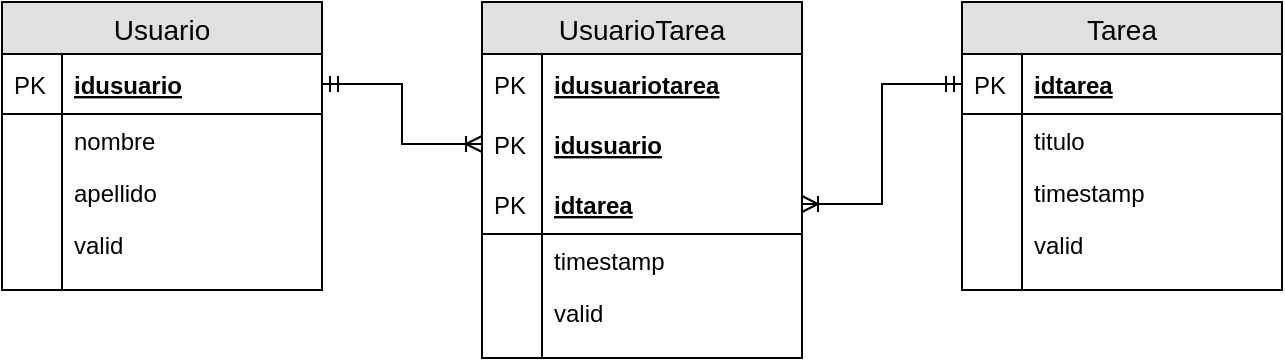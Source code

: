 <mxfile version="12.6.4" type="device"><diagram id="uQTGbBXQxxzexWgtdtuu" name="Página-1"><mxGraphModel dx="707" dy="664" grid="1" gridSize="10" guides="1" tooltips="1" connect="1" arrows="1" fold="1" page="1" pageScale="1" pageWidth="827" pageHeight="1169" math="0" shadow="0"><root><mxCell id="0"/><mxCell id="1" parent="0"/><mxCell id="ekZbCK5TNpeI5XeCx20Y-1" value="Usuario" style="swimlane;fontStyle=0;childLayout=stackLayout;horizontal=1;startSize=26;fillColor=#e0e0e0;horizontalStack=0;resizeParent=1;resizeParentMax=0;resizeLast=0;collapsible=1;marginBottom=0;swimlaneFillColor=#ffffff;align=center;fontSize=14;" vertex="1" parent="1"><mxGeometry x="40" y="160" width="160" height="144" as="geometry"/></mxCell><mxCell id="ekZbCK5TNpeI5XeCx20Y-2" value="idusuario" style="shape=partialRectangle;top=0;left=0;right=0;bottom=1;align=left;verticalAlign=middle;fillColor=none;spacingLeft=34;spacingRight=4;overflow=hidden;rotatable=0;points=[[0,0.5],[1,0.5]];portConstraint=eastwest;dropTarget=0;fontStyle=5;fontSize=12;" vertex="1" parent="ekZbCK5TNpeI5XeCx20Y-1"><mxGeometry y="26" width="160" height="30" as="geometry"/></mxCell><mxCell id="ekZbCK5TNpeI5XeCx20Y-3" value="PK" style="shape=partialRectangle;top=0;left=0;bottom=0;fillColor=none;align=left;verticalAlign=middle;spacingLeft=4;spacingRight=4;overflow=hidden;rotatable=0;points=[];portConstraint=eastwest;part=1;fontSize=12;" vertex="1" connectable="0" parent="ekZbCK5TNpeI5XeCx20Y-2"><mxGeometry width="30" height="30" as="geometry"/></mxCell><mxCell id="ekZbCK5TNpeI5XeCx20Y-4" value="nombre" style="shape=partialRectangle;top=0;left=0;right=0;bottom=0;align=left;verticalAlign=top;fillColor=none;spacingLeft=34;spacingRight=4;overflow=hidden;rotatable=0;points=[[0,0.5],[1,0.5]];portConstraint=eastwest;dropTarget=0;fontSize=12;" vertex="1" parent="ekZbCK5TNpeI5XeCx20Y-1"><mxGeometry y="56" width="160" height="26" as="geometry"/></mxCell><mxCell id="ekZbCK5TNpeI5XeCx20Y-5" value="" style="shape=partialRectangle;top=0;left=0;bottom=0;fillColor=none;align=left;verticalAlign=top;spacingLeft=4;spacingRight=4;overflow=hidden;rotatable=0;points=[];portConstraint=eastwest;part=1;fontSize=12;" vertex="1" connectable="0" parent="ekZbCK5TNpeI5XeCx20Y-4"><mxGeometry width="30" height="26" as="geometry"/></mxCell><mxCell id="ekZbCK5TNpeI5XeCx20Y-6" value="apellido" style="shape=partialRectangle;top=0;left=0;right=0;bottom=0;align=left;verticalAlign=top;fillColor=none;spacingLeft=34;spacingRight=4;overflow=hidden;rotatable=0;points=[[0,0.5],[1,0.5]];portConstraint=eastwest;dropTarget=0;fontSize=12;" vertex="1" parent="ekZbCK5TNpeI5XeCx20Y-1"><mxGeometry y="82" width="160" height="26" as="geometry"/></mxCell><mxCell id="ekZbCK5TNpeI5XeCx20Y-7" value="" style="shape=partialRectangle;top=0;left=0;bottom=0;fillColor=none;align=left;verticalAlign=top;spacingLeft=4;spacingRight=4;overflow=hidden;rotatable=0;points=[];portConstraint=eastwest;part=1;fontSize=12;" vertex="1" connectable="0" parent="ekZbCK5TNpeI5XeCx20Y-6"><mxGeometry width="30" height="26" as="geometry"/></mxCell><mxCell id="ekZbCK5TNpeI5XeCx20Y-8" value="valid" style="shape=partialRectangle;top=0;left=0;right=0;bottom=0;align=left;verticalAlign=top;fillColor=none;spacingLeft=34;spacingRight=4;overflow=hidden;rotatable=0;points=[[0,0.5],[1,0.5]];portConstraint=eastwest;dropTarget=0;fontSize=12;" vertex="1" parent="ekZbCK5TNpeI5XeCx20Y-1"><mxGeometry y="108" width="160" height="26" as="geometry"/></mxCell><mxCell id="ekZbCK5TNpeI5XeCx20Y-9" value="" style="shape=partialRectangle;top=0;left=0;bottom=0;fillColor=none;align=left;verticalAlign=top;spacingLeft=4;spacingRight=4;overflow=hidden;rotatable=0;points=[];portConstraint=eastwest;part=1;fontSize=12;" vertex="1" connectable="0" parent="ekZbCK5TNpeI5XeCx20Y-8"><mxGeometry width="30" height="26" as="geometry"/></mxCell><mxCell id="ekZbCK5TNpeI5XeCx20Y-10" value="" style="shape=partialRectangle;top=0;left=0;right=0;bottom=0;align=left;verticalAlign=top;fillColor=none;spacingLeft=34;spacingRight=4;overflow=hidden;rotatable=0;points=[[0,0.5],[1,0.5]];portConstraint=eastwest;dropTarget=0;fontSize=12;" vertex="1" parent="ekZbCK5TNpeI5XeCx20Y-1"><mxGeometry y="134" width="160" height="10" as="geometry"/></mxCell><mxCell id="ekZbCK5TNpeI5XeCx20Y-11" value="" style="shape=partialRectangle;top=0;left=0;bottom=0;fillColor=none;align=left;verticalAlign=top;spacingLeft=4;spacingRight=4;overflow=hidden;rotatable=0;points=[];portConstraint=eastwest;part=1;fontSize=12;" vertex="1" connectable="0" parent="ekZbCK5TNpeI5XeCx20Y-10"><mxGeometry width="30" height="10" as="geometry"/></mxCell><mxCell id="ekZbCK5TNpeI5XeCx20Y-12" value="UsuarioTarea" style="swimlane;fontStyle=0;childLayout=stackLayout;horizontal=1;startSize=26;fillColor=#e0e0e0;horizontalStack=0;resizeParent=1;resizeParentMax=0;resizeLast=0;collapsible=1;marginBottom=0;swimlaneFillColor=#ffffff;align=center;fontSize=14;" vertex="1" parent="1"><mxGeometry x="280" y="160" width="160" height="178" as="geometry"/></mxCell><mxCell id="ekZbCK5TNpeI5XeCx20Y-25" value="idusuariotarea" style="shape=partialRectangle;top=0;left=0;right=0;bottom=1;align=left;verticalAlign=middle;fillColor=none;spacingLeft=34;spacingRight=4;overflow=hidden;rotatable=0;points=[[0,0.5],[1,0.5]];portConstraint=eastwest;dropTarget=0;fontStyle=5;fontSize=12;strokeColor=none;" vertex="1" parent="ekZbCK5TNpeI5XeCx20Y-12"><mxGeometry y="26" width="160" height="30" as="geometry"/></mxCell><mxCell id="ekZbCK5TNpeI5XeCx20Y-26" value="PK" style="shape=partialRectangle;top=0;left=0;bottom=0;fillColor=none;align=left;verticalAlign=middle;spacingLeft=4;spacingRight=4;overflow=hidden;rotatable=0;points=[];portConstraint=eastwest;part=1;fontSize=12;" vertex="1" connectable="0" parent="ekZbCK5TNpeI5XeCx20Y-25"><mxGeometry width="30" height="30" as="geometry"/></mxCell><mxCell id="ekZbCK5TNpeI5XeCx20Y-13" value="idusuario" style="shape=partialRectangle;top=0;left=0;right=0;bottom=1;align=left;verticalAlign=middle;fillColor=none;spacingLeft=34;spacingRight=4;overflow=hidden;rotatable=0;points=[[0,0.5],[1,0.5]];portConstraint=eastwest;dropTarget=0;fontStyle=5;fontSize=12;strokeColor=none;" vertex="1" parent="ekZbCK5TNpeI5XeCx20Y-12"><mxGeometry y="56" width="160" height="30" as="geometry"/></mxCell><mxCell id="ekZbCK5TNpeI5XeCx20Y-14" value="PK" style="shape=partialRectangle;top=0;left=0;bottom=0;fillColor=none;align=left;verticalAlign=middle;spacingLeft=4;spacingRight=4;overflow=hidden;rotatable=0;points=[];portConstraint=eastwest;part=1;fontSize=12;" vertex="1" connectable="0" parent="ekZbCK5TNpeI5XeCx20Y-13"><mxGeometry width="30" height="30" as="geometry"/></mxCell><mxCell id="ekZbCK5TNpeI5XeCx20Y-23" value="idtarea" style="shape=partialRectangle;top=0;left=0;right=0;bottom=1;align=left;verticalAlign=middle;fillColor=none;spacingLeft=34;spacingRight=4;overflow=hidden;rotatable=0;points=[[0,0.5],[1,0.5]];portConstraint=eastwest;dropTarget=0;fontStyle=5;fontSize=12;" vertex="1" parent="ekZbCK5TNpeI5XeCx20Y-12"><mxGeometry y="86" width="160" height="30" as="geometry"/></mxCell><mxCell id="ekZbCK5TNpeI5XeCx20Y-24" value="PK" style="shape=partialRectangle;top=0;left=0;bottom=0;fillColor=none;align=left;verticalAlign=middle;spacingLeft=4;spacingRight=4;overflow=hidden;rotatable=0;points=[];portConstraint=eastwest;part=1;fontSize=12;" vertex="1" connectable="0" parent="ekZbCK5TNpeI5XeCx20Y-23"><mxGeometry width="30" height="30" as="geometry"/></mxCell><mxCell id="ekZbCK5TNpeI5XeCx20Y-15" value="timestamp" style="shape=partialRectangle;top=0;left=0;right=0;bottom=0;align=left;verticalAlign=top;fillColor=none;spacingLeft=34;spacingRight=4;overflow=hidden;rotatable=0;points=[[0,0.5],[1,0.5]];portConstraint=eastwest;dropTarget=0;fontSize=12;" vertex="1" parent="ekZbCK5TNpeI5XeCx20Y-12"><mxGeometry y="116" width="160" height="26" as="geometry"/></mxCell><mxCell id="ekZbCK5TNpeI5XeCx20Y-16" value="" style="shape=partialRectangle;top=0;left=0;bottom=0;fillColor=none;align=left;verticalAlign=top;spacingLeft=4;spacingRight=4;overflow=hidden;rotatable=0;points=[];portConstraint=eastwest;part=1;fontSize=12;" vertex="1" connectable="0" parent="ekZbCK5TNpeI5XeCx20Y-15"><mxGeometry width="30" height="26" as="geometry"/></mxCell><mxCell id="ekZbCK5TNpeI5XeCx20Y-19" value="valid" style="shape=partialRectangle;top=0;left=0;right=0;bottom=0;align=left;verticalAlign=top;fillColor=none;spacingLeft=34;spacingRight=4;overflow=hidden;rotatable=0;points=[[0,0.5],[1,0.5]];portConstraint=eastwest;dropTarget=0;fontSize=12;" vertex="1" parent="ekZbCK5TNpeI5XeCx20Y-12"><mxGeometry y="142" width="160" height="26" as="geometry"/></mxCell><mxCell id="ekZbCK5TNpeI5XeCx20Y-20" value="" style="shape=partialRectangle;top=0;left=0;bottom=0;fillColor=none;align=left;verticalAlign=top;spacingLeft=4;spacingRight=4;overflow=hidden;rotatable=0;points=[];portConstraint=eastwest;part=1;fontSize=12;" vertex="1" connectable="0" parent="ekZbCK5TNpeI5XeCx20Y-19"><mxGeometry width="30" height="26" as="geometry"/></mxCell><mxCell id="ekZbCK5TNpeI5XeCx20Y-21" value="" style="shape=partialRectangle;top=0;left=0;right=0;bottom=0;align=left;verticalAlign=top;fillColor=none;spacingLeft=34;spacingRight=4;overflow=hidden;rotatable=0;points=[[0,0.5],[1,0.5]];portConstraint=eastwest;dropTarget=0;fontSize=12;" vertex="1" parent="ekZbCK5TNpeI5XeCx20Y-12"><mxGeometry y="168" width="160" height="10" as="geometry"/></mxCell><mxCell id="ekZbCK5TNpeI5XeCx20Y-22" value="" style="shape=partialRectangle;top=0;left=0;bottom=0;fillColor=none;align=left;verticalAlign=top;spacingLeft=4;spacingRight=4;overflow=hidden;rotatable=0;points=[];portConstraint=eastwest;part=1;fontSize=12;" vertex="1" connectable="0" parent="ekZbCK5TNpeI5XeCx20Y-21"><mxGeometry width="30" height="10" as="geometry"/></mxCell><mxCell id="ekZbCK5TNpeI5XeCx20Y-27" style="edgeStyle=orthogonalEdgeStyle;rounded=0;orthogonalLoop=1;jettySize=auto;html=1;exitX=1;exitY=0.5;exitDx=0;exitDy=0;entryX=0;entryY=0.5;entryDx=0;entryDy=0;endArrow=ERoneToMany;endFill=0;startArrow=ERmandOne;startFill=0;" edge="1" parent="1" source="ekZbCK5TNpeI5XeCx20Y-2" target="ekZbCK5TNpeI5XeCx20Y-13"><mxGeometry relative="1" as="geometry"/></mxCell><mxCell id="ekZbCK5TNpeI5XeCx20Y-28" value="Tarea" style="swimlane;fontStyle=0;childLayout=stackLayout;horizontal=1;startSize=26;fillColor=#e0e0e0;horizontalStack=0;resizeParent=1;resizeParentMax=0;resizeLast=0;collapsible=1;marginBottom=0;swimlaneFillColor=#ffffff;align=center;fontSize=14;" vertex="1" parent="1"><mxGeometry x="520" y="160" width="160" height="144" as="geometry"/></mxCell><mxCell id="ekZbCK5TNpeI5XeCx20Y-33" value="idtarea" style="shape=partialRectangle;top=0;left=0;right=0;bottom=1;align=left;verticalAlign=middle;fillColor=none;spacingLeft=34;spacingRight=4;overflow=hidden;rotatable=0;points=[[0,0.5],[1,0.5]];portConstraint=eastwest;dropTarget=0;fontStyle=5;fontSize=12;" vertex="1" parent="ekZbCK5TNpeI5XeCx20Y-28"><mxGeometry y="26" width="160" height="30" as="geometry"/></mxCell><mxCell id="ekZbCK5TNpeI5XeCx20Y-34" value="PK" style="shape=partialRectangle;top=0;left=0;bottom=0;fillColor=none;align=left;verticalAlign=middle;spacingLeft=4;spacingRight=4;overflow=hidden;rotatable=0;points=[];portConstraint=eastwest;part=1;fontSize=12;" vertex="1" connectable="0" parent="ekZbCK5TNpeI5XeCx20Y-33"><mxGeometry width="30" height="30" as="geometry"/></mxCell><mxCell id="ekZbCK5TNpeI5XeCx20Y-35" value="titulo" style="shape=partialRectangle;top=0;left=0;right=0;bottom=0;align=left;verticalAlign=top;fillColor=none;spacingLeft=34;spacingRight=4;overflow=hidden;rotatable=0;points=[[0,0.5],[1,0.5]];portConstraint=eastwest;dropTarget=0;fontSize=12;" vertex="1" parent="ekZbCK5TNpeI5XeCx20Y-28"><mxGeometry y="56" width="160" height="26" as="geometry"/></mxCell><mxCell id="ekZbCK5TNpeI5XeCx20Y-36" value="" style="shape=partialRectangle;top=0;left=0;bottom=0;fillColor=none;align=left;verticalAlign=top;spacingLeft=4;spacingRight=4;overflow=hidden;rotatable=0;points=[];portConstraint=eastwest;part=1;fontSize=12;" vertex="1" connectable="0" parent="ekZbCK5TNpeI5XeCx20Y-35"><mxGeometry width="30" height="26" as="geometry"/></mxCell><mxCell id="ekZbCK5TNpeI5XeCx20Y-41" value="timestamp" style="shape=partialRectangle;top=0;left=0;right=0;bottom=0;align=left;verticalAlign=top;fillColor=none;spacingLeft=34;spacingRight=4;overflow=hidden;rotatable=0;points=[[0,0.5],[1,0.5]];portConstraint=eastwest;dropTarget=0;fontSize=12;" vertex="1" parent="ekZbCK5TNpeI5XeCx20Y-28"><mxGeometry y="82" width="160" height="26" as="geometry"/></mxCell><mxCell id="ekZbCK5TNpeI5XeCx20Y-42" value="" style="shape=partialRectangle;top=0;left=0;bottom=0;fillColor=none;align=left;verticalAlign=top;spacingLeft=4;spacingRight=4;overflow=hidden;rotatable=0;points=[];portConstraint=eastwest;part=1;fontSize=12;" vertex="1" connectable="0" parent="ekZbCK5TNpeI5XeCx20Y-41"><mxGeometry width="30" height="26" as="geometry"/></mxCell><mxCell id="ekZbCK5TNpeI5XeCx20Y-37" value="valid" style="shape=partialRectangle;top=0;left=0;right=0;bottom=0;align=left;verticalAlign=top;fillColor=none;spacingLeft=34;spacingRight=4;overflow=hidden;rotatable=0;points=[[0,0.5],[1,0.5]];portConstraint=eastwest;dropTarget=0;fontSize=12;" vertex="1" parent="ekZbCK5TNpeI5XeCx20Y-28"><mxGeometry y="108" width="160" height="26" as="geometry"/></mxCell><mxCell id="ekZbCK5TNpeI5XeCx20Y-38" value="" style="shape=partialRectangle;top=0;left=0;bottom=0;fillColor=none;align=left;verticalAlign=top;spacingLeft=4;spacingRight=4;overflow=hidden;rotatable=0;points=[];portConstraint=eastwest;part=1;fontSize=12;" vertex="1" connectable="0" parent="ekZbCK5TNpeI5XeCx20Y-37"><mxGeometry width="30" height="26" as="geometry"/></mxCell><mxCell id="ekZbCK5TNpeI5XeCx20Y-39" value="" style="shape=partialRectangle;top=0;left=0;right=0;bottom=0;align=left;verticalAlign=top;fillColor=none;spacingLeft=34;spacingRight=4;overflow=hidden;rotatable=0;points=[[0,0.5],[1,0.5]];portConstraint=eastwest;dropTarget=0;fontSize=12;" vertex="1" parent="ekZbCK5TNpeI5XeCx20Y-28"><mxGeometry y="134" width="160" height="10" as="geometry"/></mxCell><mxCell id="ekZbCK5TNpeI5XeCx20Y-40" value="" style="shape=partialRectangle;top=0;left=0;bottom=0;fillColor=none;align=left;verticalAlign=top;spacingLeft=4;spacingRight=4;overflow=hidden;rotatable=0;points=[];portConstraint=eastwest;part=1;fontSize=12;" vertex="1" connectable="0" parent="ekZbCK5TNpeI5XeCx20Y-39"><mxGeometry width="30" height="10" as="geometry"/></mxCell><mxCell id="ekZbCK5TNpeI5XeCx20Y-44" style="edgeStyle=orthogonalEdgeStyle;rounded=0;orthogonalLoop=1;jettySize=auto;html=1;exitX=0;exitY=0.5;exitDx=0;exitDy=0;startArrow=ERmandOne;startFill=0;endArrow=ERoneToMany;endFill=0;" edge="1" parent="1" source="ekZbCK5TNpeI5XeCx20Y-33" target="ekZbCK5TNpeI5XeCx20Y-23"><mxGeometry relative="1" as="geometry"/></mxCell></root></mxGraphModel></diagram></mxfile>
